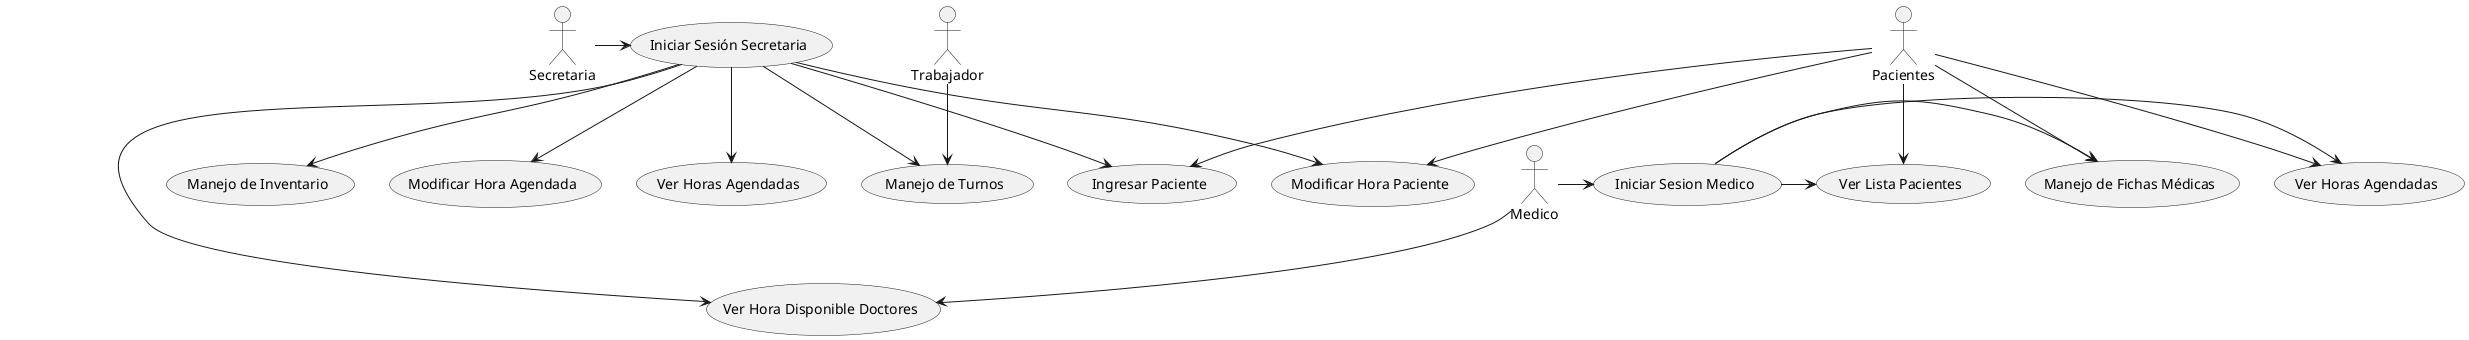 @startuml CasoDeUso
actor Secretaria
actor Medico
actor Pacientes
actor Trabajador

usecase "Iniciar Sesión Secretaria" as UCS0
usecase "Iniciar Sesion Medico" as UCM0

usecase "Ingresar Paciente" as UCS1
usecase "Modificar Hora Paciente" as UCS2
usecase "Ver Hora Disponible Doctores" as UCS3
usecase "Manejo de Inventario" as UCS4
usecase "Modificar Hora Agendada" as UCS5
usecase "Ver Horas Agendadas" as UCS6
usecase "Manejo de Turnos" as UCS7

usecase "Ver Horas Agendadas" as UCM1
usecase "Manejo de Fichas Médicas" as UCM2
usecase "Ver Lista Pacientes" as UCM3

Secretaria -> UCS0 
UCS0 --> UCS1
UCS0 --> UCS2
UCS0 --> UCS3
UCS0 --> UCS4
UCS0 --> UCS5
UCS0 --> UCS6
UCS0 --> UCS7

Medico -> UCM0
UCM0 -> UCM1
UCM0 -> UCM2
UCM0 -> UCM3
Medico --> UCS3

Pacientes -->UCS1
Pacientes -->UCS2
Pacientes -->UCM1
Pacientes -->UCM2
Pacientes -->UCM3

Trabajador --> UCS7
@enduml